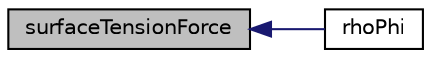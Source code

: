 digraph "surfaceTensionForce"
{
  bgcolor="transparent";
  edge [fontname="Helvetica",fontsize="10",labelfontname="Helvetica",labelfontsize="10"];
  node [fontname="Helvetica",fontsize="10",shape=record];
  rankdir="LR";
  Node1 [label="surfaceTensionForce",height=0.2,width=0.4,color="black", fillcolor="grey75", style="filled", fontcolor="black"];
  Node1 -> Node2 [dir="back",color="midnightblue",fontsize="10",style="solid",fontname="Helvetica"];
  Node2 [label="rhoPhi",height=0.2,width=0.4,color="black",URL="$a01588.html#a7ff4bf2953d6c7263d68b99d441eeb6c"];
}
